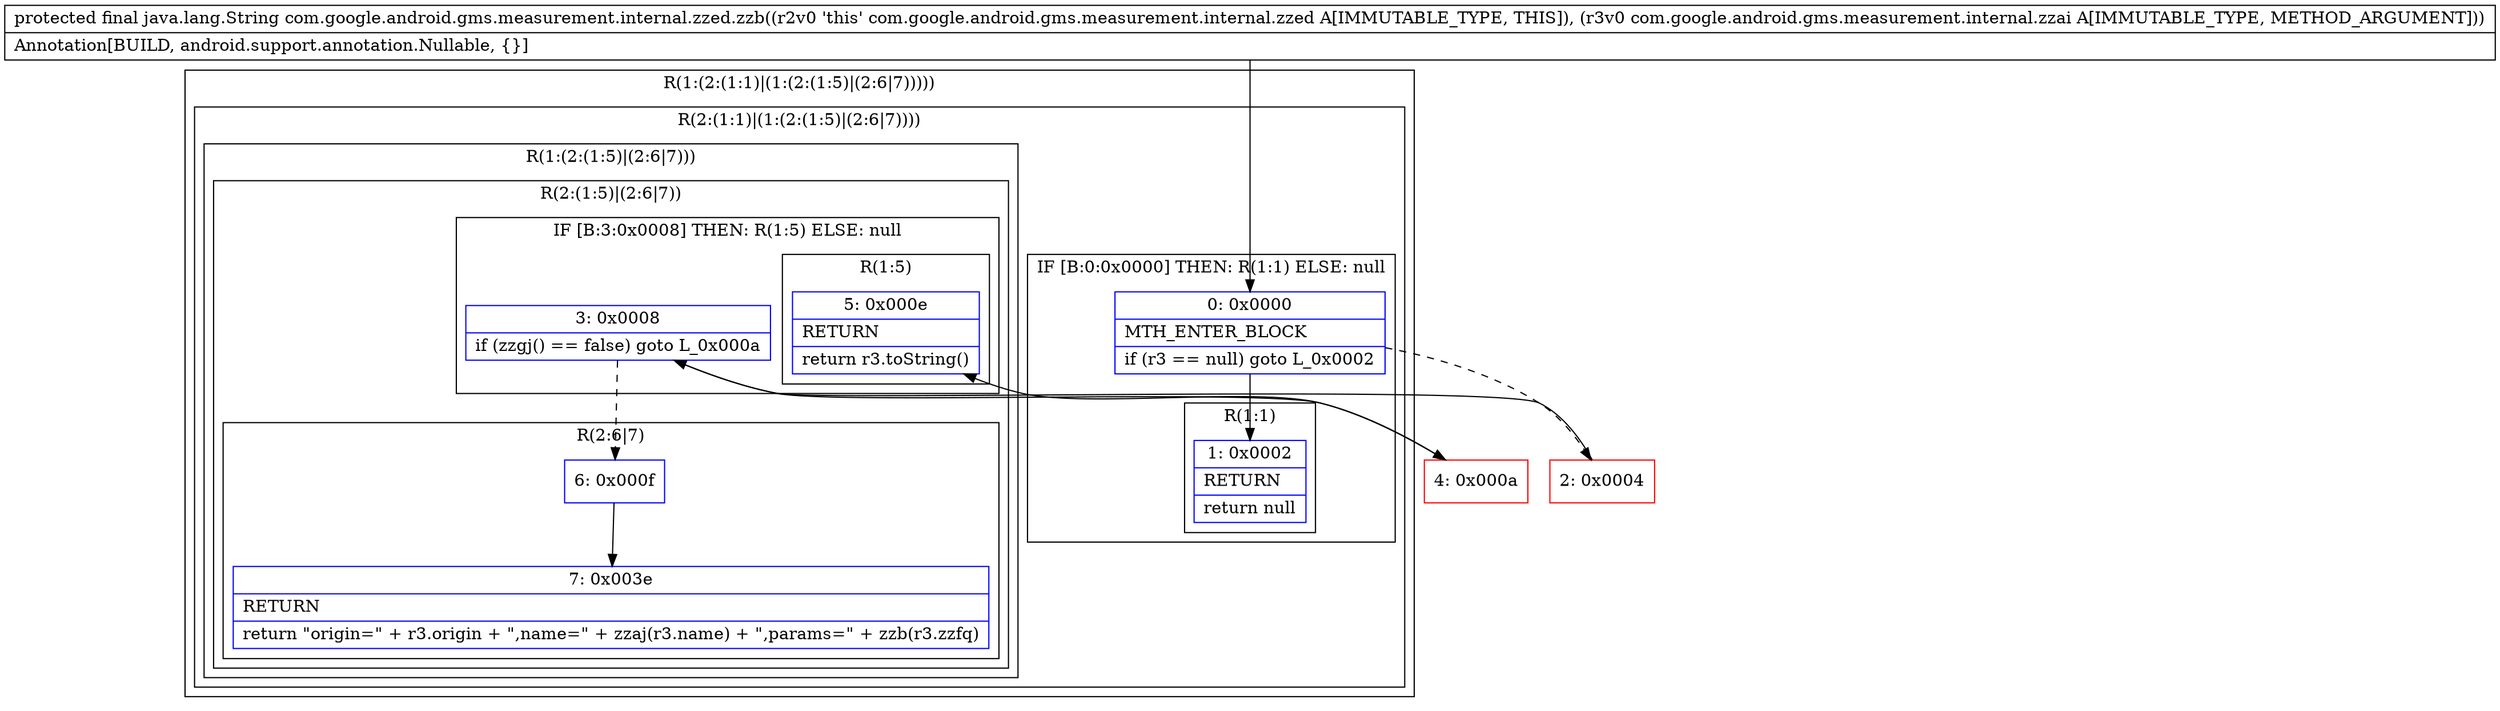 digraph "CFG forcom.google.android.gms.measurement.internal.zzed.zzb(Lcom\/google\/android\/gms\/measurement\/internal\/zzai;)Ljava\/lang\/String;" {
subgraph cluster_Region_1418300850 {
label = "R(1:(2:(1:1)|(1:(2:(1:5)|(2:6|7)))))";
node [shape=record,color=blue];
subgraph cluster_Region_1979269319 {
label = "R(2:(1:1)|(1:(2:(1:5)|(2:6|7))))";
node [shape=record,color=blue];
subgraph cluster_IfRegion_265037309 {
label = "IF [B:0:0x0000] THEN: R(1:1) ELSE: null";
node [shape=record,color=blue];
Node_0 [shape=record,label="{0\:\ 0x0000|MTH_ENTER_BLOCK\l|if (r3 == null) goto L_0x0002\l}"];
subgraph cluster_Region_1491193274 {
label = "R(1:1)";
node [shape=record,color=blue];
Node_1 [shape=record,label="{1\:\ 0x0002|RETURN\l|return null\l}"];
}
}
subgraph cluster_Region_1075654409 {
label = "R(1:(2:(1:5)|(2:6|7)))";
node [shape=record,color=blue];
subgraph cluster_Region_2145235125 {
label = "R(2:(1:5)|(2:6|7))";
node [shape=record,color=blue];
subgraph cluster_IfRegion_298877310 {
label = "IF [B:3:0x0008] THEN: R(1:5) ELSE: null";
node [shape=record,color=blue];
Node_3 [shape=record,label="{3\:\ 0x0008|if (zzgj() == false) goto L_0x000a\l}"];
subgraph cluster_Region_1200231139 {
label = "R(1:5)";
node [shape=record,color=blue];
Node_5 [shape=record,label="{5\:\ 0x000e|RETURN\l|return r3.toString()\l}"];
}
}
subgraph cluster_Region_1858472060 {
label = "R(2:6|7)";
node [shape=record,color=blue];
Node_6 [shape=record,label="{6\:\ 0x000f}"];
Node_7 [shape=record,label="{7\:\ 0x003e|RETURN\l|return \"origin=\" + r3.origin + \",name=\" + zzaj(r3.name) + \",params=\" + zzb(r3.zzfq)\l}"];
}
}
}
}
}
Node_2 [shape=record,color=red,label="{2\:\ 0x0004}"];
Node_4 [shape=record,color=red,label="{4\:\ 0x000a}"];
MethodNode[shape=record,label="{protected final java.lang.String com.google.android.gms.measurement.internal.zzed.zzb((r2v0 'this' com.google.android.gms.measurement.internal.zzed A[IMMUTABLE_TYPE, THIS]), (r3v0 com.google.android.gms.measurement.internal.zzai A[IMMUTABLE_TYPE, METHOD_ARGUMENT]))  | Annotation[BUILD, android.support.annotation.Nullable, \{\}]\l}"];
MethodNode -> Node_0;
Node_0 -> Node_1;
Node_0 -> Node_2[style=dashed];
Node_3 -> Node_4;
Node_3 -> Node_6[style=dashed];
Node_6 -> Node_7;
Node_2 -> Node_3;
Node_4 -> Node_5;
}

